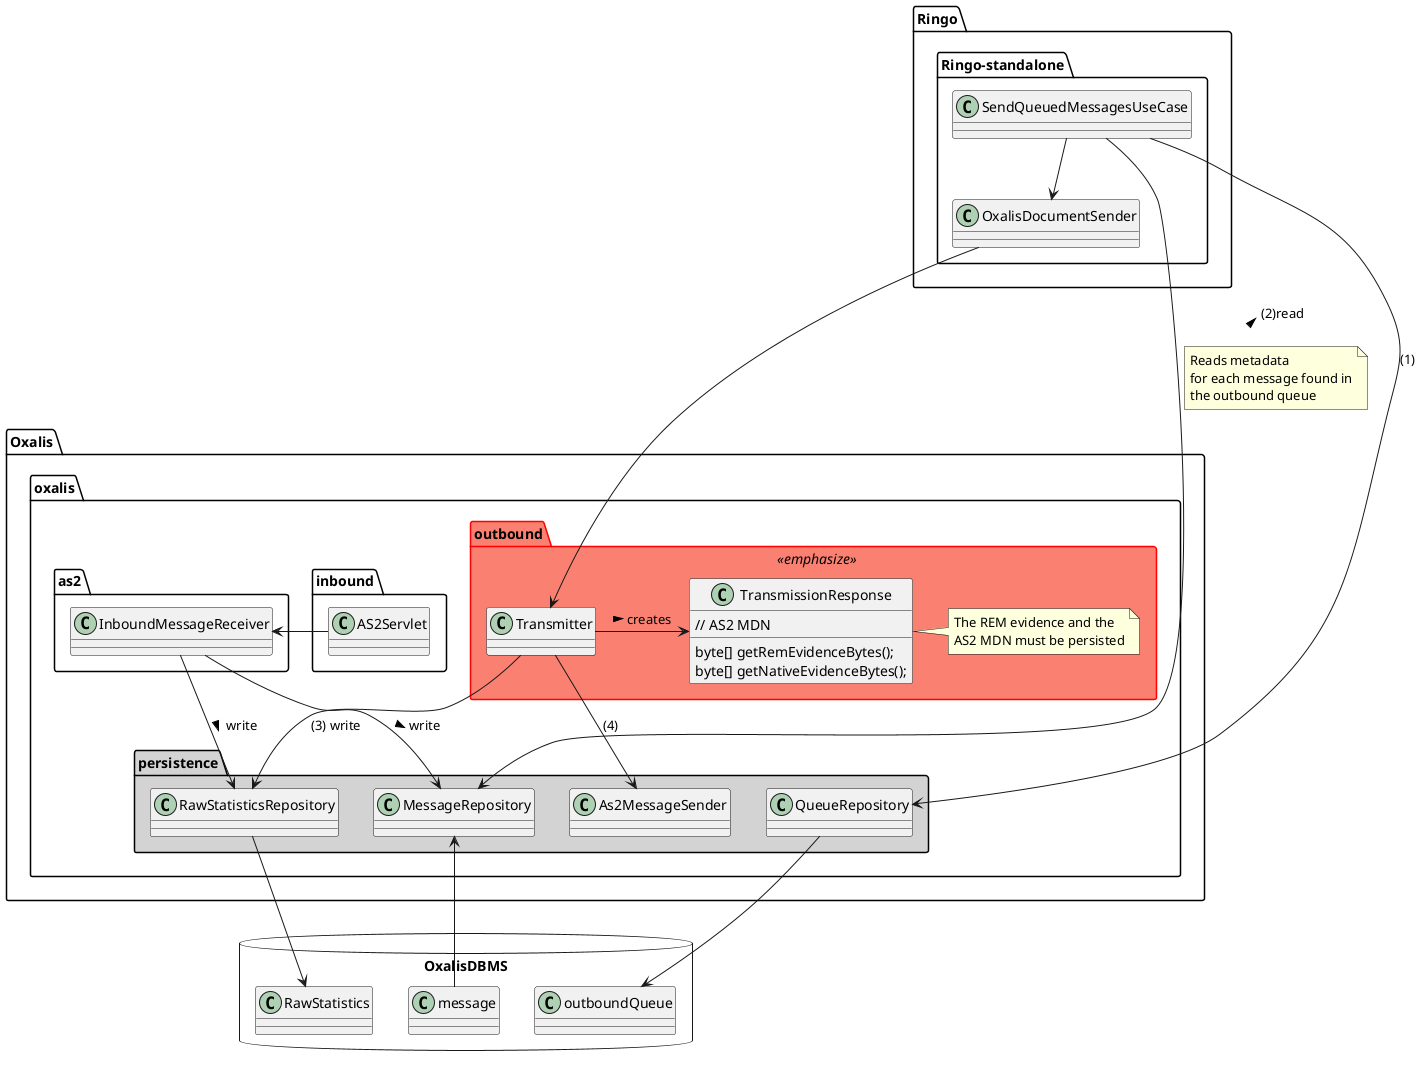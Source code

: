 @startuml

package Oxalis {

skinparam package {
    BorderColor<<emphasize>> red
}
    package oxalis.outbound  <<emphasize>> #salmon {
        class Transmitter
        class TransmissionResponse {
            byte[] getRemEvidenceBytes();
            // AS2 MDN
            byte[] getNativeEvidenceBytes();
        }
        note right of TransmissionResponse
            The REM evidence and the
            AS2 MDN must be persisted
        end note
    }
    package oxalis.inbound {
        class AS2Servlet
    }

    package oxalis.as2 {
        class InboundMessageReceiver
    }
    package oxalis.persistence #lightgrey {
        class MessageRepository
        class RawStatisticsRepository
        class QueueRepository
        class As2MessageSender
    }
}

package Ringo {
    package Ringo-standalone {
        class OxalisDocumentSender
        class SendQueuedMessagesUseCase
    }
}

package OxalisDBMS <<Database>> {
    class outboundQueue
    class message
    class RawStatistics
}

SendQueuedMessagesUseCase --> OxalisDocumentSender
SendQueuedMessagesUseCase --> MessageRepository : < (2)read\n
note on link
    Reads metadata
    for each message found in
    the outbound queue
end note
OxalisDocumentSender --> Transmitter
SendQueuedMessagesUseCase -> QueueRepository : "(1)"
QueueRepository --> outboundQueue

RawStatisticsRepository --> RawStatistics
MessageRepository <-- message
Transmitter --> RawStatisticsRepository : "(3) write"
Transmitter --> As2MessageSender : "(4)"


AS2Servlet -> InboundMessageReceiver
InboundMessageReceiver --> MessageRepository : write >
InboundMessageReceiver --> RawStatisticsRepository : write >

Transmitter -> TransmissionResponse : creates >
@enduml
